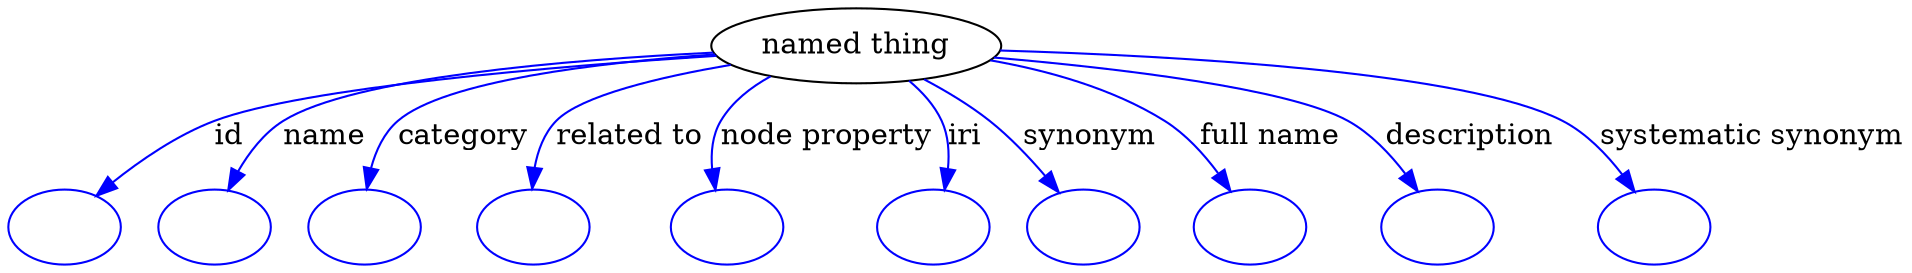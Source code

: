digraph {
	graph [bb="0,0,774.93,122"];
	node [label="\N"];
	"named thing"	 [height=0.5,
		label="named thing",
		pos="367,104",
		width=1.5019];
	id	 [color=blue,
		height=0.5,
		label="",
		pos="27,18",
		width=0.75];
	"named thing" -> id	 [color=blue,
		label=id,
		lp="122.44,61",
		pos="e,45.845,31.309 314.99,98.812 252.59,92.191 151.9,80.135 116.11,68 94.281,60.598 71.654,47.829 54.663,37.048",
		style=solid];
	name	 [color=blue,
		height=0.5,
		label="",
		pos="99,18",
		width=0.75];
	"named thing" -> name	 [color=blue,
		label=name,
		lp="165.16,61",
		pos="e,110.9,34.173 314.8,99.019 259.94,93.141 177.79,82.328 149.68,68 137.47,61.773 126.32,51.553 117.61,41.971",
		style=solid];
	category	 [color=blue,
		height=0.5,
		label="",
		pos="171,18",
		width=0.75];
	"named thing" -> category	 [color=blue,
		label=category,
		lp="219.1,61",
		pos="e,175.17,35.818 315.58,98.331 271.85,92.61 213.29,82.534 194.81,68 187.53,62.277 182.36,53.783 178.74,45.413",
		style=solid];
	"related to"	 [color=blue,
		height=0.5,
		label="",
		pos="243,18",
		width=0.75];
	"named thing" -> "related to"	 [color=blue,
		label="related to",
		lp="281.24,61",
		pos="e,242.93,36.221 321.35,94.226 294.44,87.568 263.86,78.146 254.53,68 249.08,62.074 246.04,54.1 244.39,46.262",
		style=solid];
	"node property"	 [color=blue,
		height=0.5,
		label="",
		pos="316,18",
		width=0.75];
	"named thing" -> "node property"	 [color=blue,
		label="node property",
		lp="353.07,61",
		pos="e,310.94,36.104 334.87,89.396 326.52,83.94 318.56,76.86 313.86,68 310.37,61.427 309.46,53.656 309.78,46.224",
		style=solid];
	iri	 [color=blue,
		height=0.5,
		label="",
		pos="388,18",
		width=0.75];
	"named thing" -> iri	 [color=blue,
		label=iri,
		lp="405.22,61",
		pos="e,394.94,35.505 384.74,86.812 389.3,81.284 393.6,74.812 396,68 398.53,60.818 398.44,52.772 397.2,45.268",
		style=solid];
	synonym	 [color=blue,
		height=0.5,
		label="",
		pos="460,18",
		width=0.75];
	"named thing" -> synonym	 [color=blue,
		label=synonym,
		lp="454.67,61",
		pos="e,446.95,34.048 390.67,87.66 398.67,81.779 407.47,74.889 415,68 423.84,59.915 432.82,50.279 440.41,41.635",
		style=solid];
	"full name"	 [color=blue,
		height=0.5,
		label="",
		pos="532,18",
		width=0.75];
	"named thing" -> "full name"	 [color=blue,
		label="full name",
		lp="528.63,61",
		pos="e,519.82,34.525 414.3,95.221 436.57,89.683 462.83,81.042 484,68 494.93,61.263 505.1,51.453 513.23,42.302",
		style=solid];
	description	 [color=blue,
		height=0.5,
		label="",
		pos="606,18",
		width=0.75];
	"named thing" -> description	 [color=blue,
		label=description,
		lp="608.1,61",
		pos="e,594.81,34.562 418.16,98.046 466.58,91.765 535.28,80.987 559,68 570.32,61.806 580.47,51.906 588.42,42.544",
		style=solid];
	"systematic synonym"	 [color=blue,
		height=0.5,
		label="",
		pos="691,18",
		width=0.75];
	"named thing" -> "systematic synonym"	 [color=blue,
		label="systematic synonym",
		lp="717.97,61",
		pos="e,679.63,34.816 420.48,101.23 489.48,96.943 605.15,87.119 643,68 654.63,62.125 665.01,52.275 673.11,42.863",
		style=solid];
}
